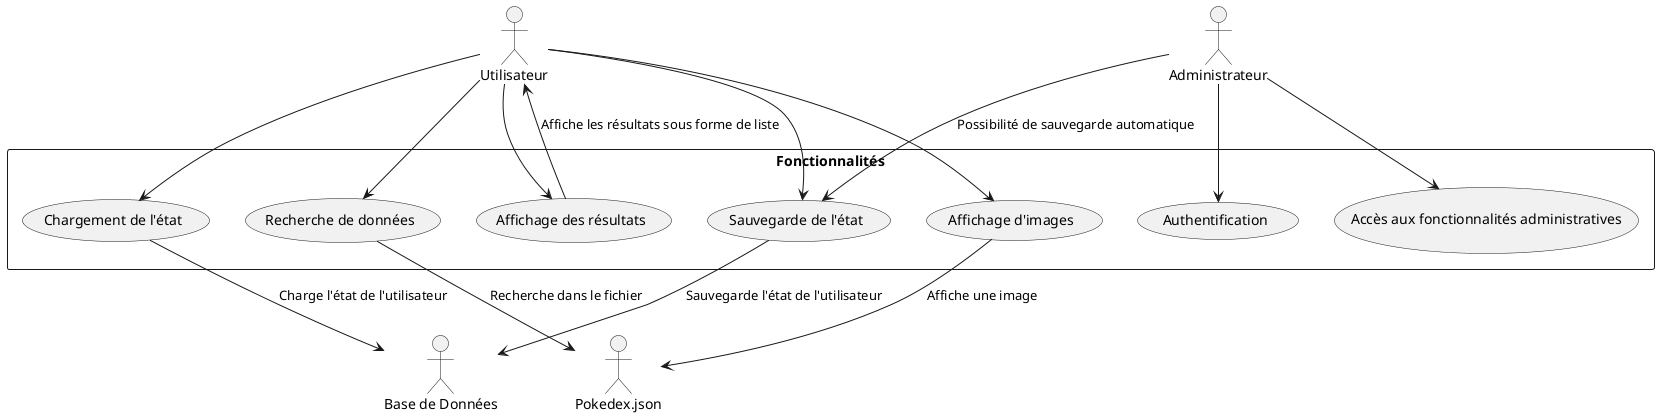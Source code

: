 @startuml

actor "Utilisateur" as Utilisateur
actor "Administrateur" as Administrateur

rectangle "Fonctionnalités" {
    (Recherche de données)
    (Affichage des résultats)
    (Affichage d'images)
    (Sauvegarde de l'état)
    (Chargement de l'état)
    (Authentification)
    (Accès aux fonctionnalités administratives)
}

Utilisateur --> (Recherche de données)
Utilisateur --> (Affichage des résultats)
Utilisateur --> (Affichage d'images)
Utilisateur --> (Sauvegarde de l'état)
Utilisateur --> (Chargement de l'état)

Administrateur --> (Authentification)
Administrateur --> (Accès aux fonctionnalités administratives)
Administrateur --> (Sauvegarde de l'état) : Possibilité de sauvegarde automatique

(Recherche de données) --> "Pokedex.json" : Recherche dans le fichier
(Affichage des résultats) --> Utilisateur : Affiche les résultats sous forme de liste
(Affichage d'images) --> "Pokedex.json" : Affiche une image

(Sauvegarde de l'état) --> "Base de Données" : Sauvegarde l'état de l'utilisateur
(Chargement de l'état) --> "Base de Données" : Charge l'état de l'utilisateur

@enduml

